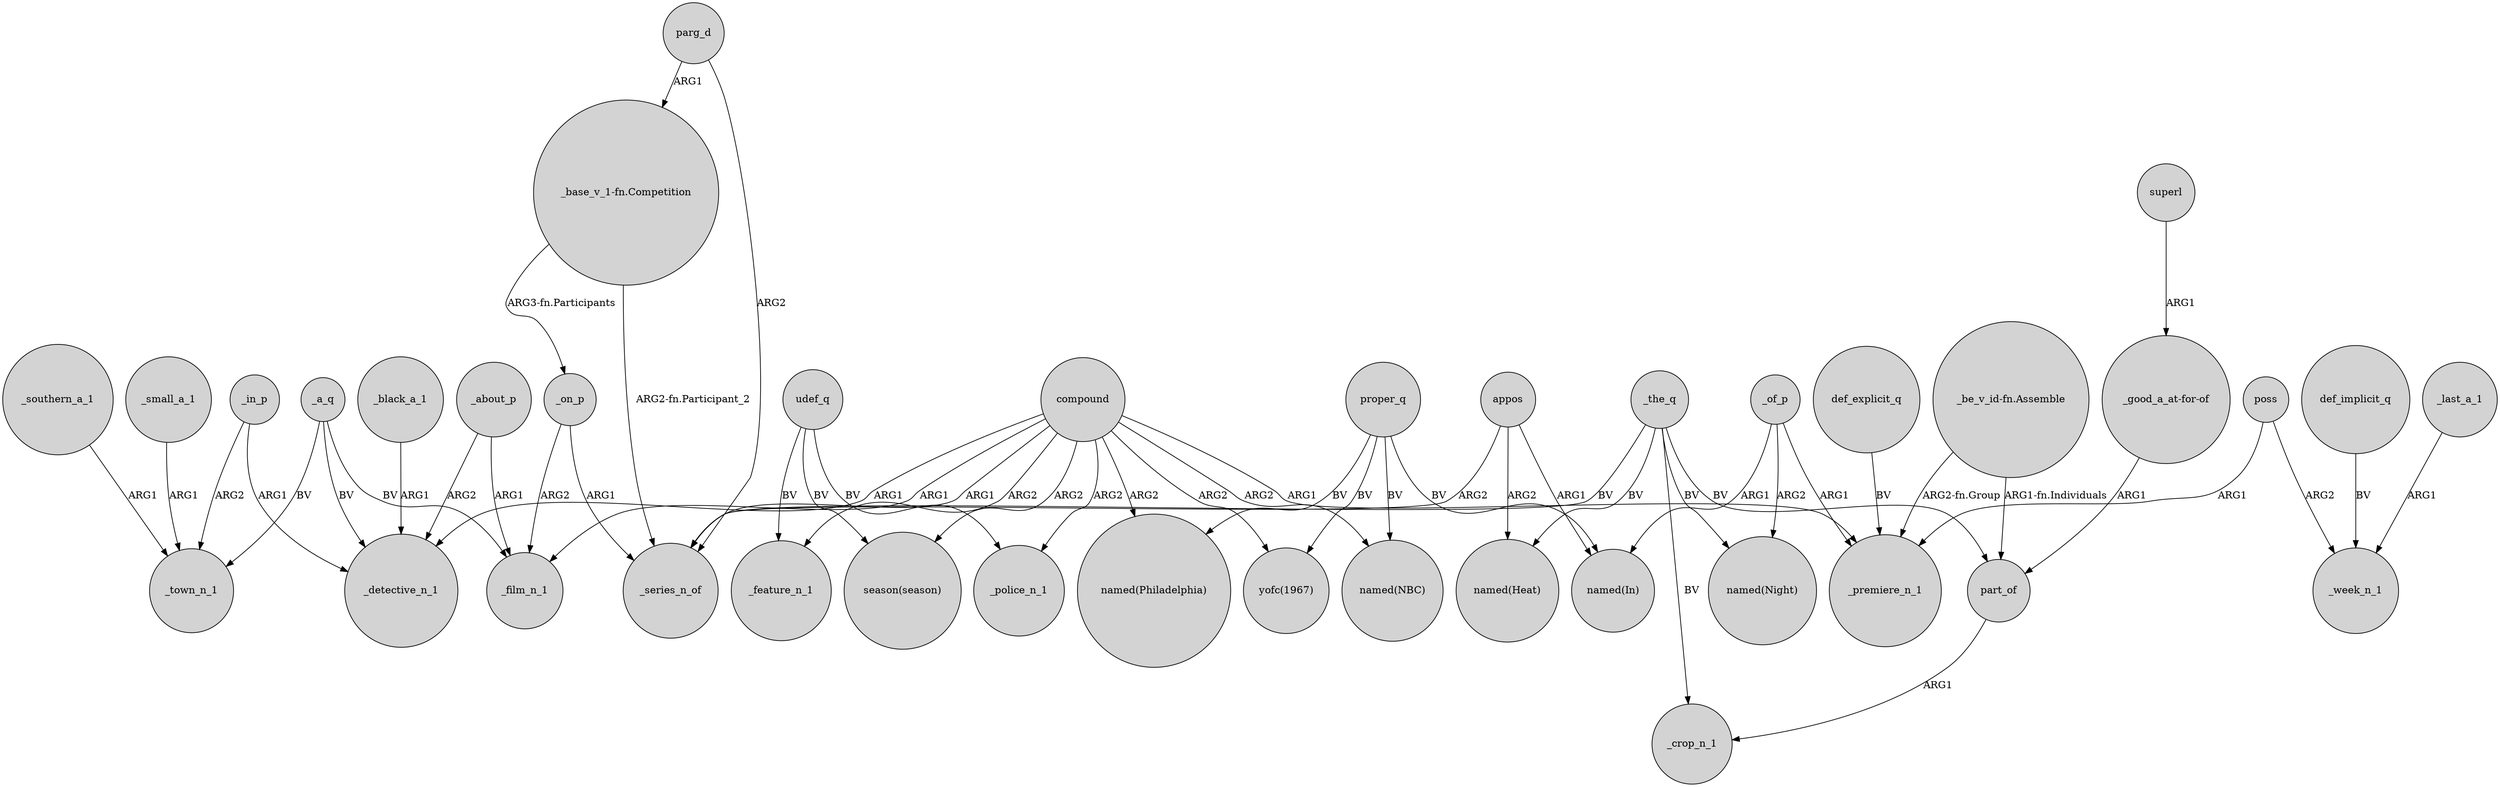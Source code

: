digraph {
	node [shape=circle style=filled]
	_in_p -> _town_n_1 [label=ARG2]
	appos -> "named(In)" [label=ARG1]
	superl -> "_good_a_at-for-of" [label=ARG1]
	_the_q -> "named(Heat)" [label=BV]
	parg_d -> _series_n_of [label=ARG2]
	_southern_a_1 -> _town_n_1 [label=ARG1]
	compound -> _premiere_n_1 [label=ARG1]
	appos -> "named(Heat)" [label=ARG2]
	_the_q -> part_of [label=BV]
	proper_q -> "named(NBC)" [label=BV]
	compound -> "named(Philadelphia)" [label=ARG2]
	poss -> _week_n_1 [label=ARG2]
	_the_q -> "named(Night)" [label=BV]
	udef_q -> "season(season)" [label=BV]
	_a_q -> _detective_n_1 [label=BV]
	_the_q -> _crop_n_1 [label=BV]
	proper_q -> "named(Philadelphia)" [label=BV]
	compound -> "named(NBC)" [label=ARG2]
	udef_q -> _feature_n_1 [label=BV]
	_a_q -> _film_n_1 [label=BV]
	_of_p -> "named(Night)" [label=ARG2]
	appos -> _series_n_of [label=ARG2]
	_on_p -> _series_n_of [label=ARG1]
	udef_q -> _police_n_1 [label=BV]
	"_good_a_at-for-of" -> part_of [label=ARG1]
	compound -> _series_n_of [label=ARG1]
	_a_q -> _town_n_1 [label=BV]
	"_base_v_1-fn.Competition" -> _series_n_of [label="ARG2-fn.Participant_2"]
	_last_a_1 -> _week_n_1 [label=ARG1]
	_about_p -> _film_n_1 [label=ARG1]
	compound -> "yofc(1967)" [label=ARG2]
	_black_a_1 -> _detective_n_1 [label=ARG1]
	"_be_v_id-fn.Assemble" -> _premiere_n_1 [label="ARG2-fn.Group"]
	def_implicit_q -> _week_n_1 [label=BV]
	compound -> _feature_n_1 [label=ARG2]
	compound -> "season(season)" [label=ARG2]
	poss -> _premiere_n_1 [label=ARG1]
	"_base_v_1-fn.Competition" -> _on_p [label="ARG3-fn.Participants"]
	def_explicit_q -> _premiere_n_1 [label=BV]
	_in_p -> _detective_n_1 [label=ARG1]
	proper_q -> "named(In)" [label=BV]
	compound -> _film_n_1 [label=ARG1]
	_small_a_1 -> _town_n_1 [label=ARG1]
	part_of -> _crop_n_1 [label=ARG1]
	"_be_v_id-fn.Assemble" -> part_of [label="ARG1-fn.Individuals"]
	compound -> _police_n_1 [label=ARG2]
	_the_q -> _series_n_of [label=BV]
	_on_p -> _film_n_1 [label=ARG2]
	_of_p -> "named(In)" [label=ARG1]
	_of_p -> _premiere_n_1 [label=ARG1]
	proper_q -> "yofc(1967)" [label=BV]
	compound -> _detective_n_1 [label=ARG1]
	parg_d -> "_base_v_1-fn.Competition" [label=ARG1]
	_about_p -> _detective_n_1 [label=ARG2]
}
